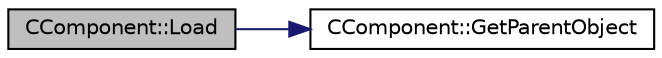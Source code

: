 digraph "CComponent::Load"
{
 // LATEX_PDF_SIZE
  edge [fontname="Helvetica",fontsize="10",labelfontname="Helvetica",labelfontsize="10"];
  node [fontname="Helvetica",fontsize="10",shape=record];
  rankdir="LR";
  Node58 [label="CComponent::Load",height=0.2,width=0.4,color="black", fillcolor="grey75", style="filled", fontcolor="black",tooltip="loads the component from saved state"];
  Node58 -> Node59 [color="midnightblue",fontsize="10",style="solid",fontname="Helvetica"];
  Node59 [label="CComponent::GetParentObject",height=0.2,width=0.4,color="black", fillcolor="white", style="filled",URL="$class_c_component.html#a460c951a4f15f3d4af3cb7216ab838d9",tooltip="parent object accessor"];
}
